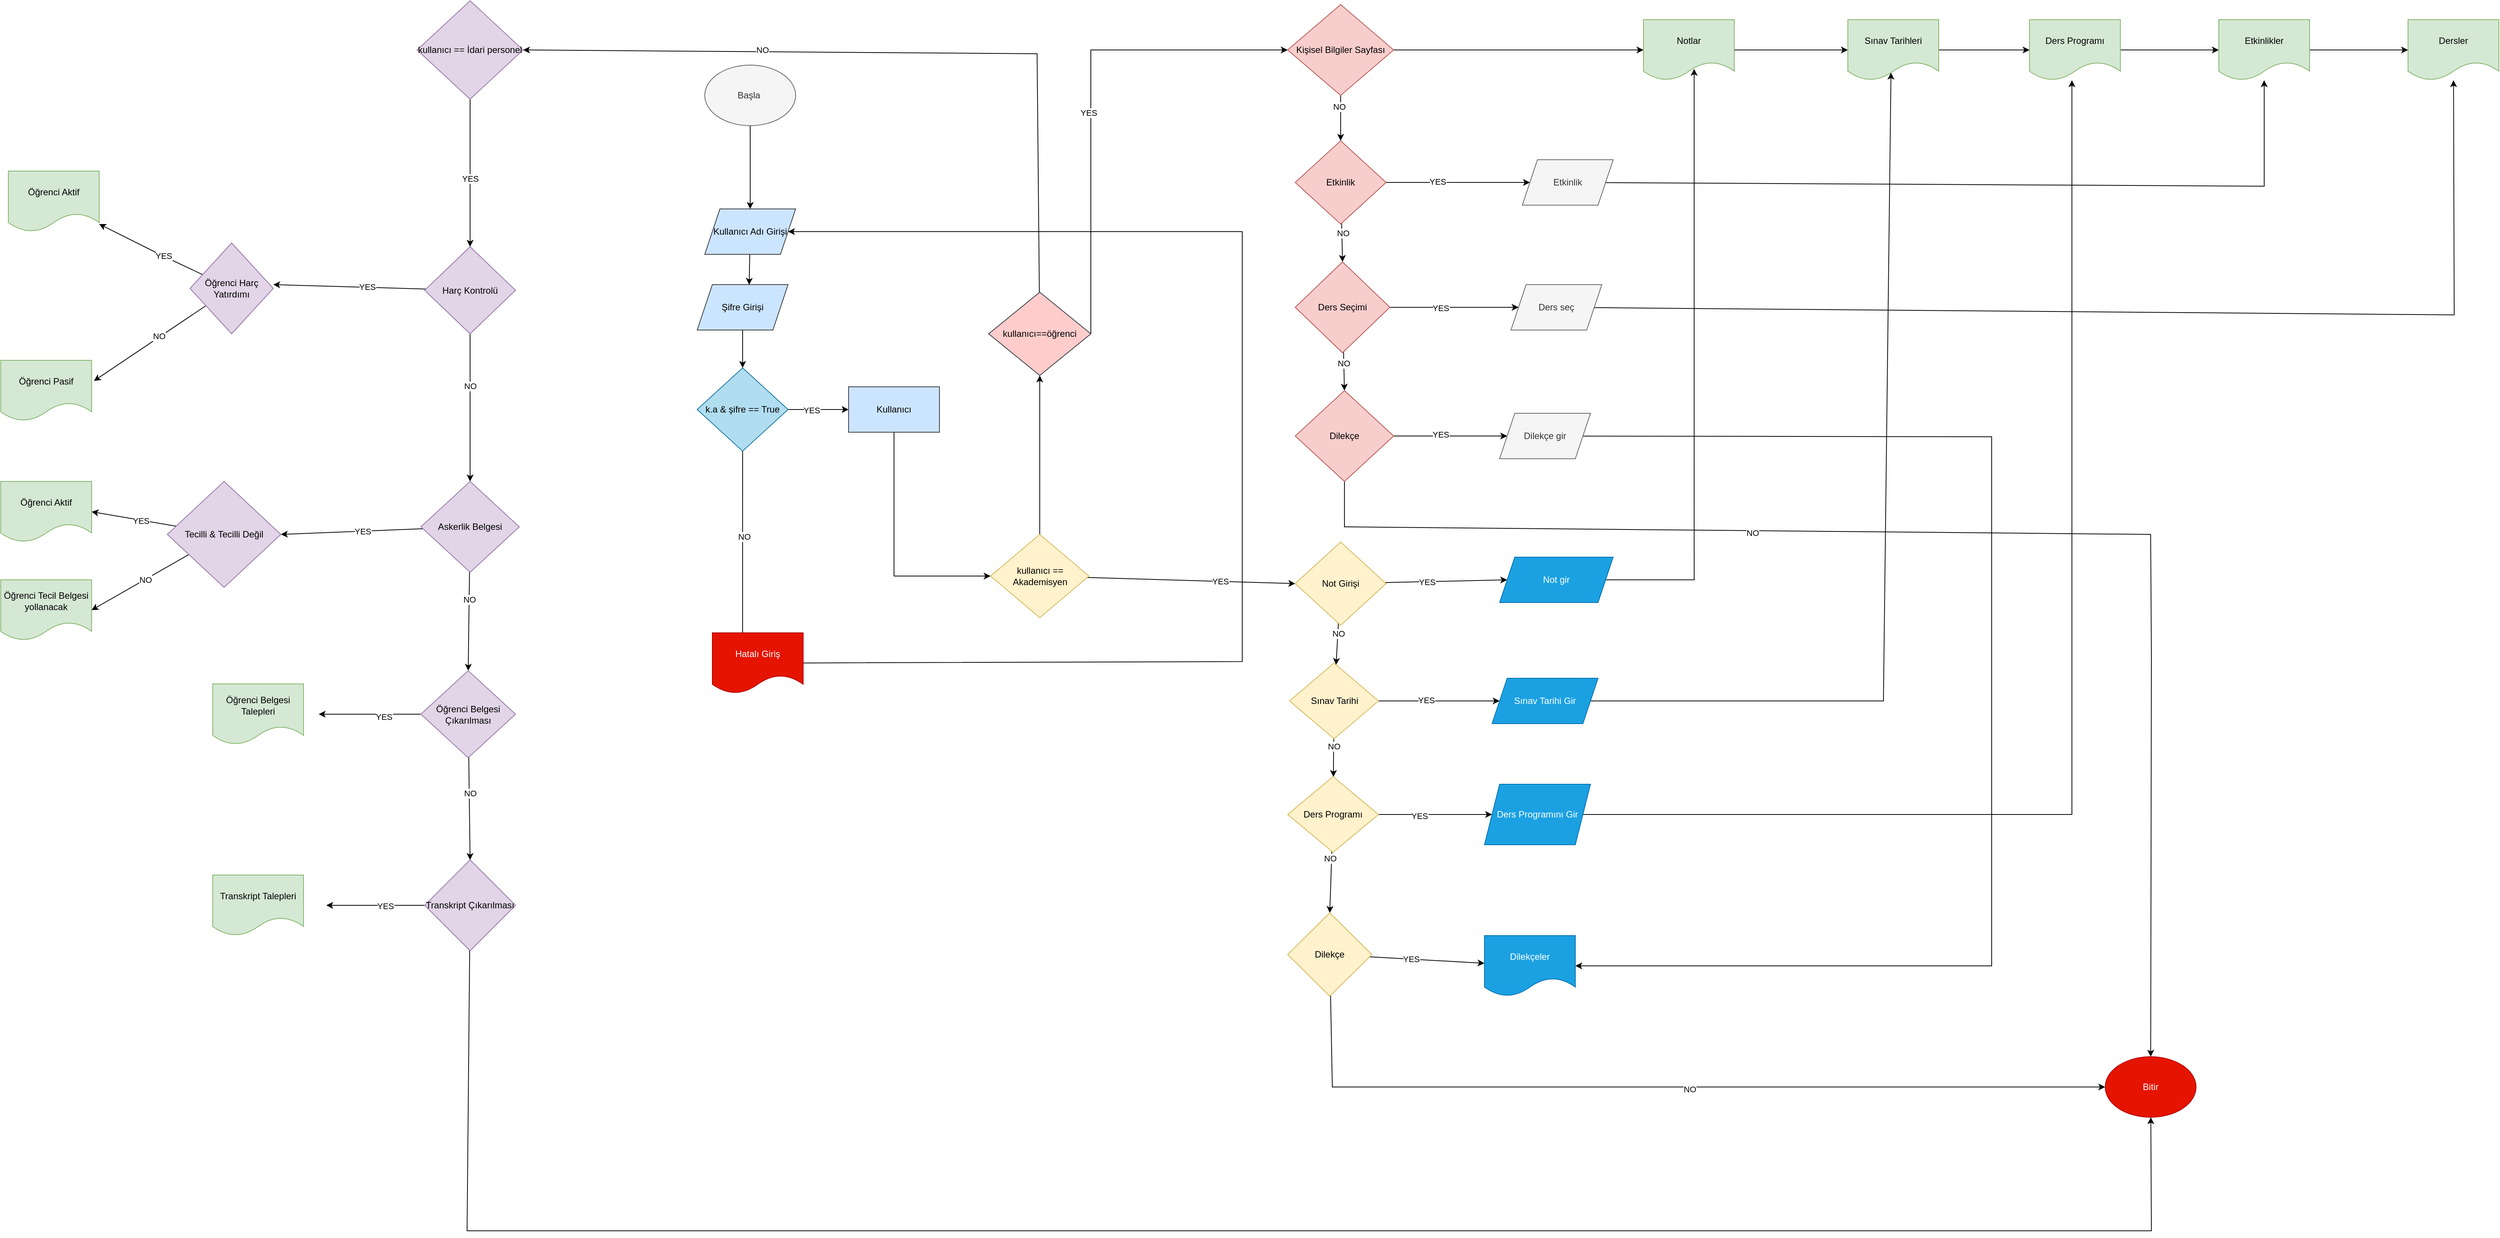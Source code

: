 <mxfile version="14.3.1" type="github"><diagram id="v5GVL_8iSNyit49XS5LK" name="Page-1"><mxGraphModel dx="7525" dy="1528" grid="1" gridSize="10" guides="1" tooltips="1" connect="1" arrows="1" fold="1" page="1" pageScale="1" pageWidth="4681" pageHeight="3300" math="0" shadow="0"><root><object label="" id="0"><mxCell/></object><mxCell id="1" parent="0"/><mxCell id="wi7R_rapiTItZa-zsQOX-28" style="edgeStyle=none;rounded=0;orthogonalLoop=1;jettySize=auto;html=1;exitX=0.5;exitY=1;exitDx=0;exitDy=0;entryX=0.5;entryY=0;entryDx=0;entryDy=0;" parent="1" source="wi7R_rapiTItZa-zsQOX-2" target="wi7R_rapiTItZa-zsQOX-3" edge="1"><mxGeometry relative="1" as="geometry"/></mxCell><mxCell id="wi7R_rapiTItZa-zsQOX-2" value="Başla&amp;nbsp;" style="ellipse;whiteSpace=wrap;html=1;fillColor=#f5f5f5;strokeColor=#666666;fontColor=#333333;" parent="1" vertex="1"><mxGeometry x="10" y="460" width="120" height="80" as="geometry"/></mxCell><mxCell id="wi7R_rapiTItZa-zsQOX-164" style="edgeStyle=none;rounded=0;orthogonalLoop=1;jettySize=auto;html=1;entryX=0.572;entryY=0.004;entryDx=0;entryDy=0;entryPerimeter=0;" parent="1" source="wi7R_rapiTItZa-zsQOX-3" target="wi7R_rapiTItZa-zsQOX-108" edge="1"><mxGeometry relative="1" as="geometry"/></mxCell><mxCell id="wi7R_rapiTItZa-zsQOX-3" value="Kullanıcı Adı Girişi" style="shape=parallelogram;perimeter=parallelogramPerimeter;whiteSpace=wrap;html=1;fixedSize=1;fillColor=#cce5ff;strokeColor=#36393d;" parent="1" vertex="1"><mxGeometry x="10" y="650" width="120" height="60" as="geometry"/></mxCell><mxCell id="wi7R_rapiTItZa-zsQOX-111" style="edgeStyle=none;rounded=0;orthogonalLoop=1;jettySize=auto;html=1;entryX=0;entryY=0.5;entryDx=0;entryDy=0;" parent="1" source="wi7R_rapiTItZa-zsQOX-4" target="wi7R_rapiTItZa-zsQOX-109" edge="1"><mxGeometry relative="1" as="geometry"><mxPoint x="380" y="905" as="targetPoint"/><Array as="points"/></mxGeometry></mxCell><mxCell id="wi7R_rapiTItZa-zsQOX-112" value="YES" style="edgeLabel;html=1;align=center;verticalAlign=middle;resizable=0;points=[];" parent="wi7R_rapiTItZa-zsQOX-111" vertex="1" connectable="0"><mxGeometry x="-0.232" y="-1" relative="1" as="geometry"><mxPoint as="offset"/></mxGeometry></mxCell><mxCell id="wi7R_rapiTItZa-zsQOX-113" style="edgeStyle=none;rounded=0;orthogonalLoop=1;jettySize=auto;html=1;entryX=0.333;entryY=0.125;entryDx=0;entryDy=0;entryPerimeter=0;" parent="1" source="wi7R_rapiTItZa-zsQOX-4" target="wi7R_rapiTItZa-zsQOX-6" edge="1"><mxGeometry relative="1" as="geometry"/></mxCell><mxCell id="wi7R_rapiTItZa-zsQOX-117" value="NO" style="edgeLabel;html=1;align=center;verticalAlign=middle;resizable=0;points=[];" parent="wi7R_rapiTItZa-zsQOX-113" vertex="1" connectable="0"><mxGeometry x="-0.1" y="2" relative="1" as="geometry"><mxPoint as="offset"/></mxGeometry></mxCell><mxCell id="wi7R_rapiTItZa-zsQOX-4" value="k.a &amp;amp; şifre == True" style="rhombus;whiteSpace=wrap;html=1;fillColor=#b1ddf0;strokeColor=#10739e;" parent="1" vertex="1"><mxGeometry y="860" width="120" height="110" as="geometry"/></mxCell><mxCell id="wi7R_rapiTItZa-zsQOX-115" style="edgeStyle=none;rounded=0;orthogonalLoop=1;jettySize=auto;html=1;entryX=0;entryY=0.5;entryDx=0;entryDy=0;" parent="1" source="wi7R_rapiTItZa-zsQOX-5" target="wi7R_rapiTItZa-zsQOX-14" edge="1"><mxGeometry relative="1" as="geometry"/></mxCell><mxCell id="wi7R_rapiTItZa-zsQOX-116" value="YES" style="edgeLabel;html=1;align=center;verticalAlign=middle;resizable=0;points=[];" parent="wi7R_rapiTItZa-zsQOX-115" vertex="1" connectable="0"><mxGeometry x="0.28" relative="1" as="geometry"><mxPoint as="offset"/></mxGeometry></mxCell><mxCell id="wi7R_rapiTItZa-zsQOX-118" style="edgeStyle=none;rounded=0;orthogonalLoop=1;jettySize=auto;html=1;" parent="1" source="wi7R_rapiTItZa-zsQOX-5" target="wi7R_rapiTItZa-zsQOX-119" edge="1"><mxGeometry relative="1" as="geometry"><mxPoint x="455" y="830" as="targetPoint"/></mxGeometry></mxCell><mxCell id="wi7R_rapiTItZa-zsQOX-5" value="kullanıcı == Akademisyen" style="rhombus;whiteSpace=wrap;html=1;fillColor=#fff2cc;strokeColor=#d6b656;" parent="1" vertex="1"><mxGeometry x="387.5" y="1080" width="130" height="110" as="geometry"/></mxCell><mxCell id="wi7R_rapiTItZa-zsQOX-35" style="edgeStyle=none;rounded=0;orthogonalLoop=1;jettySize=auto;html=1;entryX=1;entryY=0.5;entryDx=0;entryDy=0;" parent="1" source="wi7R_rapiTItZa-zsQOX-6" target="wi7R_rapiTItZa-zsQOX-3" edge="1"><mxGeometry relative="1" as="geometry"><mxPoint x="670" y="686" as="targetPoint"/><Array as="points"><mxPoint x="720" y="1248"/><mxPoint x="720" y="680"/></Array></mxGeometry></mxCell><mxCell id="wi7R_rapiTItZa-zsQOX-6" value="Hatalı Giriş" style="shape=document;whiteSpace=wrap;html=1;boundedLbl=1;fillColor=#e51400;strokeColor=#B20000;fontColor=#ffffff;" parent="1" vertex="1"><mxGeometry x="20" y="1210" width="120" height="80" as="geometry"/></mxCell><mxCell id="wi7R_rapiTItZa-zsQOX-53" style="edgeStyle=none;rounded=0;orthogonalLoop=1;jettySize=auto;html=1;entryX=0.5;entryY=0;entryDx=0;entryDy=0;" parent="1" source="wi7R_rapiTItZa-zsQOX-7" target="wi7R_rapiTItZa-zsQOX-8" edge="1"><mxGeometry relative="1" as="geometry"/></mxCell><mxCell id="wi7R_rapiTItZa-zsQOX-56" value="NO" style="edgeLabel;html=1;align=center;verticalAlign=middle;resizable=0;points=[];" parent="wi7R_rapiTItZa-zsQOX-53" vertex="1" connectable="0"><mxGeometry x="-0.519" y="-2" relative="1" as="geometry"><mxPoint as="offset"/></mxGeometry></mxCell><mxCell id="wi7R_rapiTItZa-zsQOX-65" style="edgeStyle=none;rounded=0;orthogonalLoop=1;jettySize=auto;html=1;" parent="1" source="wi7R_rapiTItZa-zsQOX-7" target="wi7R_rapiTItZa-zsQOX-22" edge="1"><mxGeometry relative="1" as="geometry"/></mxCell><mxCell id="wi7R_rapiTItZa-zsQOX-7" value="Kişisel Bilgiler Sayfası" style="rhombus;whiteSpace=wrap;html=1;fillColor=#f8cecc;strokeColor=#b85450;" parent="1" vertex="1"><mxGeometry x="780" y="380" width="140" height="120" as="geometry"/></mxCell><mxCell id="wi7R_rapiTItZa-zsQOX-54" style="edgeStyle=none;rounded=0;orthogonalLoop=1;jettySize=auto;html=1;entryX=0.5;entryY=0;entryDx=0;entryDy=0;" parent="1" source="wi7R_rapiTItZa-zsQOX-8" target="wi7R_rapiTItZa-zsQOX-9" edge="1"><mxGeometry relative="1" as="geometry"/></mxCell><mxCell id="wi7R_rapiTItZa-zsQOX-57" value="NO" style="edgeLabel;html=1;align=center;verticalAlign=middle;resizable=0;points=[];" parent="wi7R_rapiTItZa-zsQOX-54" vertex="1" connectable="0"><mxGeometry x="-0.49" y="1" relative="1" as="geometry"><mxPoint as="offset"/></mxGeometry></mxCell><mxCell id="wi7R_rapiTItZa-zsQOX-59" style="edgeStyle=none;rounded=0;orthogonalLoop=1;jettySize=auto;html=1;" parent="1" source="wi7R_rapiTItZa-zsQOX-8" target="wi7R_rapiTItZa-zsQOX-11" edge="1"><mxGeometry relative="1" as="geometry"/></mxCell><mxCell id="wi7R_rapiTItZa-zsQOX-60" value="YES" style="edgeLabel;html=1;align=center;verticalAlign=middle;resizable=0;points=[];" parent="wi7R_rapiTItZa-zsQOX-59" vertex="1" connectable="0"><mxGeometry x="-0.29" y="1" relative="1" as="geometry"><mxPoint as="offset"/></mxGeometry></mxCell><mxCell id="wi7R_rapiTItZa-zsQOX-8" value="Etkinlik" style="rhombus;whiteSpace=wrap;html=1;fillColor=#f8cecc;strokeColor=#b85450;" parent="1" vertex="1"><mxGeometry x="790" y="560" width="120" height="110" as="geometry"/></mxCell><mxCell id="wi7R_rapiTItZa-zsQOX-55" style="edgeStyle=none;rounded=0;orthogonalLoop=1;jettySize=auto;html=1;entryX=0.5;entryY=0;entryDx=0;entryDy=0;" parent="1" source="wi7R_rapiTItZa-zsQOX-9" target="wi7R_rapiTItZa-zsQOX-10" edge="1"><mxGeometry relative="1" as="geometry"/></mxCell><mxCell id="wi7R_rapiTItZa-zsQOX-58" value="NO" style="edgeLabel;html=1;align=center;verticalAlign=middle;resizable=0;points=[];" parent="wi7R_rapiTItZa-zsQOX-55" vertex="1" connectable="0"><mxGeometry x="-0.387" relative="1" as="geometry"><mxPoint as="offset"/></mxGeometry></mxCell><mxCell id="wi7R_rapiTItZa-zsQOX-61" style="edgeStyle=none;rounded=0;orthogonalLoop=1;jettySize=auto;html=1;" parent="1" source="wi7R_rapiTItZa-zsQOX-9" target="wi7R_rapiTItZa-zsQOX-12" edge="1"><mxGeometry relative="1" as="geometry"/></mxCell><mxCell id="wi7R_rapiTItZa-zsQOX-62" value="YES" style="edgeLabel;html=1;align=center;verticalAlign=middle;resizable=0;points=[];" parent="wi7R_rapiTItZa-zsQOX-61" vertex="1" connectable="0"><mxGeometry x="-0.211" y="-1" relative="1" as="geometry"><mxPoint as="offset"/></mxGeometry></mxCell><mxCell id="wi7R_rapiTItZa-zsQOX-9" value="Ders Seçimi" style="rhombus;whiteSpace=wrap;html=1;fillColor=#f8cecc;strokeColor=#b85450;" parent="1" vertex="1"><mxGeometry x="790" y="720" width="125" height="120" as="geometry"/></mxCell><mxCell id="wi7R_rapiTItZa-zsQOX-63" style="edgeStyle=none;rounded=0;orthogonalLoop=1;jettySize=auto;html=1;entryX=0;entryY=0.5;entryDx=0;entryDy=0;" parent="1" source="wi7R_rapiTItZa-zsQOX-10" target="wi7R_rapiTItZa-zsQOX-13" edge="1"><mxGeometry relative="1" as="geometry"/></mxCell><mxCell id="wi7R_rapiTItZa-zsQOX-64" value="YES" style="edgeLabel;html=1;align=center;verticalAlign=middle;resizable=0;points=[];" parent="wi7R_rapiTItZa-zsQOX-63" vertex="1" connectable="0"><mxGeometry x="-0.177" y="2" relative="1" as="geometry"><mxPoint as="offset"/></mxGeometry></mxCell><mxCell id="wi7R_rapiTItZa-zsQOX-75" style="edgeStyle=none;rounded=0;orthogonalLoop=1;jettySize=auto;html=1;" parent="1" source="wi7R_rapiTItZa-zsQOX-10" target="wi7R_rapiTItZa-zsQOX-27" edge="1"><mxGeometry relative="1" as="geometry"><Array as="points"><mxPoint x="855" y="1070"/><mxPoint x="1920" y="1080"/><mxPoint x="1921" y="1240"/></Array></mxGeometry></mxCell><mxCell id="wi7R_rapiTItZa-zsQOX-76" value="NO" style="edgeLabel;html=1;align=center;verticalAlign=middle;resizable=0;points=[];" parent="wi7R_rapiTItZa-zsQOX-75" vertex="1" connectable="0"><mxGeometry x="-0.188" y="2" relative="1" as="geometry"><mxPoint x="-138.29" y="3.21" as="offset"/></mxGeometry></mxCell><mxCell id="wi7R_rapiTItZa-zsQOX-10" value="Dilekçe" style="rhombus;whiteSpace=wrap;html=1;fillColor=#f8cecc;strokeColor=#b85450;" parent="1" vertex="1"><mxGeometry x="790" y="890" width="130" height="120" as="geometry"/></mxCell><mxCell id="wi7R_rapiTItZa-zsQOX-73" style="edgeStyle=none;rounded=0;orthogonalLoop=1;jettySize=auto;html=1;" parent="1" source="wi7R_rapiTItZa-zsQOX-11" target="wi7R_rapiTItZa-zsQOX-25" edge="1"><mxGeometry relative="1" as="geometry"><Array as="points"><mxPoint x="2070" y="620"/></Array></mxGeometry></mxCell><mxCell id="wi7R_rapiTItZa-zsQOX-11" value="Etkinlik" style="shape=parallelogram;perimeter=parallelogramPerimeter;whiteSpace=wrap;html=1;fixedSize=1;fillColor=#f5f5f5;strokeColor=#666666;fontColor=#333333;" parent="1" vertex="1"><mxGeometry x="1090" y="585" width="120" height="60" as="geometry"/></mxCell><mxCell id="wi7R_rapiTItZa-zsQOX-74" style="edgeStyle=none;rounded=0;orthogonalLoop=1;jettySize=auto;html=1;" parent="1" source="wi7R_rapiTItZa-zsQOX-12" target="wi7R_rapiTItZa-zsQOX-26" edge="1"><mxGeometry relative="1" as="geometry"><Array as="points"><mxPoint x="2321" y="790"/></Array></mxGeometry></mxCell><mxCell id="wi7R_rapiTItZa-zsQOX-12" value="Ders seç" style="shape=parallelogram;perimeter=parallelogramPerimeter;whiteSpace=wrap;html=1;fixedSize=1;fillColor=#f5f5f5;strokeColor=#666666;fontColor=#333333;" parent="1" vertex="1"><mxGeometry x="1075" y="750" width="120" height="60" as="geometry"/></mxCell><mxCell id="wi7R_rapiTItZa-zsQOX-95" style="edgeStyle=none;rounded=0;orthogonalLoop=1;jettySize=auto;html=1;" parent="1" source="wi7R_rapiTItZa-zsQOX-13" target="wi7R_rapiTItZa-zsQOX-21" edge="1"><mxGeometry relative="1" as="geometry"><Array as="points"><mxPoint x="1710" y="951"/><mxPoint x="1710" y="1650"/></Array></mxGeometry></mxCell><mxCell id="wi7R_rapiTItZa-zsQOX-13" value="Dilekçe gir" style="shape=parallelogram;perimeter=parallelogramPerimeter;whiteSpace=wrap;html=1;fixedSize=1;fillColor=#f5f5f5;strokeColor=#666666;fontColor=#333333;" parent="1" vertex="1"><mxGeometry x="1060" y="920" width="120" height="60" as="geometry"/></mxCell><mxCell id="wi7R_rapiTItZa-zsQOX-38" style="edgeStyle=none;rounded=0;orthogonalLoop=1;jettySize=auto;html=1;entryX=0;entryY=0.5;entryDx=0;entryDy=0;" parent="1" source="wi7R_rapiTItZa-zsQOX-14" target="wi7R_rapiTItZa-zsQOX-17" edge="1"><mxGeometry relative="1" as="geometry"/></mxCell><mxCell id="wi7R_rapiTItZa-zsQOX-43" value="YES" style="edgeLabel;html=1;align=center;verticalAlign=middle;resizable=0;points=[];" parent="wi7R_rapiTItZa-zsQOX-38" vertex="1" connectable="0"><mxGeometry x="-0.314" relative="1" as="geometry"><mxPoint as="offset"/></mxGeometry></mxCell><mxCell id="wi7R_rapiTItZa-zsQOX-40" style="edgeStyle=none;rounded=0;orthogonalLoop=1;jettySize=auto;html=1;" parent="1" source="wi7R_rapiTItZa-zsQOX-14" target="wi7R_rapiTItZa-zsQOX-15" edge="1"><mxGeometry relative="1" as="geometry"/></mxCell><mxCell id="wi7R_rapiTItZa-zsQOX-50" value="NO" style="edgeLabel;html=1;align=center;verticalAlign=middle;resizable=0;points=[];" parent="wi7R_rapiTItZa-zsQOX-40" vertex="1" connectable="0"><mxGeometry x="-0.511" relative="1" as="geometry"><mxPoint as="offset"/></mxGeometry></mxCell><mxCell id="wi7R_rapiTItZa-zsQOX-14" value="Not Girişi" style="rhombus;whiteSpace=wrap;html=1;fillColor=#fff2cc;strokeColor=#d6b656;" parent="1" vertex="1"><mxGeometry x="790" y="1090" width="120" height="110" as="geometry"/></mxCell><mxCell id="wi7R_rapiTItZa-zsQOX-41" style="edgeStyle=none;rounded=0;orthogonalLoop=1;jettySize=auto;html=1;" parent="1" source="wi7R_rapiTItZa-zsQOX-15" target="wi7R_rapiTItZa-zsQOX-16" edge="1"><mxGeometry relative="1" as="geometry"/></mxCell><mxCell id="wi7R_rapiTItZa-zsQOX-51" value="NO" style="edgeLabel;html=1;align=center;verticalAlign=middle;resizable=0;points=[];" parent="wi7R_rapiTItZa-zsQOX-41" vertex="1" connectable="0"><mxGeometry x="-0.588" relative="1" as="geometry"><mxPoint as="offset"/></mxGeometry></mxCell><mxCell id="wi7R_rapiTItZa-zsQOX-44" style="edgeStyle=none;rounded=0;orthogonalLoop=1;jettySize=auto;html=1;" parent="1" source="wi7R_rapiTItZa-zsQOX-15" target="wi7R_rapiTItZa-zsQOX-18" edge="1"><mxGeometry relative="1" as="geometry"/></mxCell><mxCell id="wi7R_rapiTItZa-zsQOX-47" value="YES" style="edgeLabel;html=1;align=center;verticalAlign=middle;resizable=0;points=[];" parent="wi7R_rapiTItZa-zsQOX-44" vertex="1" connectable="0"><mxGeometry x="-0.214" y="1" relative="1" as="geometry"><mxPoint as="offset"/></mxGeometry></mxCell><mxCell id="wi7R_rapiTItZa-zsQOX-15" value="Sınav Tarihi" style="rhombus;whiteSpace=wrap;html=1;fillColor=#fff2cc;strokeColor=#d6b656;" parent="1" vertex="1"><mxGeometry x="782.5" y="1250" width="117.5" height="100" as="geometry"/></mxCell><mxCell id="wi7R_rapiTItZa-zsQOX-42" style="edgeStyle=none;rounded=0;orthogonalLoop=1;jettySize=auto;html=1;entryX=0.5;entryY=0;entryDx=0;entryDy=0;" parent="1" source="wi7R_rapiTItZa-zsQOX-16" target="wi7R_rapiTItZa-zsQOX-20" edge="1"><mxGeometry relative="1" as="geometry"/></mxCell><mxCell id="wi7R_rapiTItZa-zsQOX-52" value="NO" style="edgeLabel;html=1;align=center;verticalAlign=middle;resizable=0;points=[];" parent="wi7R_rapiTItZa-zsQOX-42" vertex="1" connectable="0"><mxGeometry x="-0.783" y="-2" relative="1" as="geometry"><mxPoint as="offset"/></mxGeometry></mxCell><mxCell id="wi7R_rapiTItZa-zsQOX-45" style="edgeStyle=none;rounded=0;orthogonalLoop=1;jettySize=auto;html=1;" parent="1" source="wi7R_rapiTItZa-zsQOX-16" target="wi7R_rapiTItZa-zsQOX-19" edge="1"><mxGeometry relative="1" as="geometry"/></mxCell><mxCell id="wi7R_rapiTItZa-zsQOX-48" value="YES" style="edgeLabel;html=1;align=center;verticalAlign=middle;resizable=0;points=[];" parent="wi7R_rapiTItZa-zsQOX-45" vertex="1" connectable="0"><mxGeometry x="-0.277" y="-2" relative="1" as="geometry"><mxPoint as="offset"/></mxGeometry></mxCell><mxCell id="wi7R_rapiTItZa-zsQOX-16" value="Ders Programı" style="rhombus;whiteSpace=wrap;html=1;fillColor=#fff2cc;strokeColor=#d6b656;" parent="1" vertex="1"><mxGeometry x="780" y="1400" width="120" height="100" as="geometry"/></mxCell><mxCell id="wi7R_rapiTItZa-zsQOX-70" style="edgeStyle=none;rounded=0;orthogonalLoop=1;jettySize=auto;html=1;entryX=0.558;entryY=0.813;entryDx=0;entryDy=0;entryPerimeter=0;" parent="1" source="wi7R_rapiTItZa-zsQOX-17" target="wi7R_rapiTItZa-zsQOX-22" edge="1"><mxGeometry relative="1" as="geometry"><Array as="points"><mxPoint x="1317" y="1140"/></Array></mxGeometry></mxCell><mxCell id="wi7R_rapiTItZa-zsQOX-17" value="Not gir" style="shape=parallelogram;perimeter=parallelogramPerimeter;whiteSpace=wrap;html=1;fixedSize=1;fillColor=#1ba1e2;strokeColor=#006EAF;fontColor=#ffffff;" parent="1" vertex="1"><mxGeometry x="1060" y="1110" width="150" height="60" as="geometry"/></mxCell><mxCell id="wi7R_rapiTItZa-zsQOX-71" style="edgeStyle=none;rounded=0;orthogonalLoop=1;jettySize=auto;html=1;entryX=0.475;entryY=0.875;entryDx=0;entryDy=0;entryPerimeter=0;" parent="1" source="wi7R_rapiTItZa-zsQOX-18" target="wi7R_rapiTItZa-zsQOX-23" edge="1"><mxGeometry relative="1" as="geometry"><Array as="points"><mxPoint x="1567" y="1300"/></Array></mxGeometry></mxCell><mxCell id="wi7R_rapiTItZa-zsQOX-18" value="Sınav Tarihi Gir" style="shape=parallelogram;perimeter=parallelogramPerimeter;whiteSpace=wrap;html=1;fixedSize=1;fillColor=#1ba1e2;strokeColor=#006EAF;fontColor=#ffffff;" parent="1" vertex="1"><mxGeometry x="1050" y="1270" width="140" height="60" as="geometry"/></mxCell><mxCell id="wi7R_rapiTItZa-zsQOX-72" style="edgeStyle=none;rounded=0;orthogonalLoop=1;jettySize=auto;html=1;" parent="1" source="wi7R_rapiTItZa-zsQOX-19" target="wi7R_rapiTItZa-zsQOX-24" edge="1"><mxGeometry relative="1" as="geometry"><Array as="points"><mxPoint x="1816" y="1450"/><mxPoint x="1816" y="490"/><mxPoint x="1816" y="480"/></Array></mxGeometry></mxCell><mxCell id="wi7R_rapiTItZa-zsQOX-19" value="Ders Programını Gir" style="shape=parallelogram;perimeter=parallelogramPerimeter;whiteSpace=wrap;html=1;fixedSize=1;fillColor=#1ba1e2;strokeColor=#006EAF;fontColor=#ffffff;" parent="1" vertex="1"><mxGeometry x="1040" y="1410" width="140" height="80" as="geometry"/></mxCell><mxCell id="wi7R_rapiTItZa-zsQOX-46" style="edgeStyle=none;rounded=0;orthogonalLoop=1;jettySize=auto;html=1;" parent="1" source="wi7R_rapiTItZa-zsQOX-20" target="wi7R_rapiTItZa-zsQOX-21" edge="1"><mxGeometry relative="1" as="geometry"/></mxCell><mxCell id="wi7R_rapiTItZa-zsQOX-49" value="YES" style="edgeLabel;html=1;align=center;verticalAlign=middle;resizable=0;points=[];" parent="wi7R_rapiTItZa-zsQOX-46" vertex="1" connectable="0"><mxGeometry x="-0.281" relative="1" as="geometry"><mxPoint as="offset"/></mxGeometry></mxCell><mxCell id="wi7R_rapiTItZa-zsQOX-78" style="edgeStyle=none;rounded=0;orthogonalLoop=1;jettySize=auto;html=1;" parent="1" source="wi7R_rapiTItZa-zsQOX-20" target="wi7R_rapiTItZa-zsQOX-27" edge="1"><mxGeometry relative="1" as="geometry"><Array as="points"><mxPoint x="839" y="1810"/></Array></mxGeometry></mxCell><mxCell id="wi7R_rapiTItZa-zsQOX-94" value="NO" style="edgeLabel;html=1;align=center;verticalAlign=middle;resizable=0;points=[];" parent="wi7R_rapiTItZa-zsQOX-78" vertex="1" connectable="0"><mxGeometry x="0.04" y="-3" relative="1" as="geometry"><mxPoint x="-1" as="offset"/></mxGeometry></mxCell><mxCell id="wi7R_rapiTItZa-zsQOX-20" value="Dilekçe" style="rhombus;whiteSpace=wrap;html=1;fillColor=#fff2cc;strokeColor=#d6b656;" parent="1" vertex="1"><mxGeometry x="780" y="1580" width="111.25" height="110" as="geometry"/></mxCell><mxCell id="wi7R_rapiTItZa-zsQOX-21" value="Dilekçeler" style="shape=document;whiteSpace=wrap;html=1;boundedLbl=1;fillColor=#1ba1e2;strokeColor=#006EAF;fontColor=#ffffff;" parent="1" vertex="1"><mxGeometry x="1040" y="1610" width="120" height="80" as="geometry"/></mxCell><mxCell id="wi7R_rapiTItZa-zsQOX-66" style="edgeStyle=none;rounded=0;orthogonalLoop=1;jettySize=auto;html=1;" parent="1" source="wi7R_rapiTItZa-zsQOX-22" target="wi7R_rapiTItZa-zsQOX-23" edge="1"><mxGeometry relative="1" as="geometry"/></mxCell><mxCell id="wi7R_rapiTItZa-zsQOX-22" value="Notlar" style="shape=document;whiteSpace=wrap;html=1;boundedLbl=1;fillColor=#d5e8d4;strokeColor=#82b366;" parent="1" vertex="1"><mxGeometry x="1250" y="400" width="120" height="80" as="geometry"/></mxCell><mxCell id="wi7R_rapiTItZa-zsQOX-67" style="edgeStyle=none;rounded=0;orthogonalLoop=1;jettySize=auto;html=1;" parent="1" source="wi7R_rapiTItZa-zsQOX-23" target="wi7R_rapiTItZa-zsQOX-24" edge="1"><mxGeometry relative="1" as="geometry"/></mxCell><mxCell id="wi7R_rapiTItZa-zsQOX-23" value="Sınav Tarihleri" style="shape=document;whiteSpace=wrap;html=1;boundedLbl=1;fillColor=#d5e8d4;strokeColor=#82b366;" parent="1" vertex="1"><mxGeometry x="1520" y="400" width="120" height="80" as="geometry"/></mxCell><mxCell id="wi7R_rapiTItZa-zsQOX-68" style="edgeStyle=none;rounded=0;orthogonalLoop=1;jettySize=auto;html=1;" parent="1" source="wi7R_rapiTItZa-zsQOX-24" target="wi7R_rapiTItZa-zsQOX-25" edge="1"><mxGeometry relative="1" as="geometry"/></mxCell><mxCell id="wi7R_rapiTItZa-zsQOX-24" value="Ders Programı" style="shape=document;whiteSpace=wrap;html=1;boundedLbl=1;fillColor=#d5e8d4;strokeColor=#82b366;" parent="1" vertex="1"><mxGeometry x="1760" y="400" width="120" height="80" as="geometry"/></mxCell><mxCell id="wi7R_rapiTItZa-zsQOX-69" style="edgeStyle=none;rounded=0;orthogonalLoop=1;jettySize=auto;html=1;entryX=0;entryY=0.5;entryDx=0;entryDy=0;" parent="1" source="wi7R_rapiTItZa-zsQOX-25" target="wi7R_rapiTItZa-zsQOX-26" edge="1"><mxGeometry relative="1" as="geometry"/></mxCell><mxCell id="wi7R_rapiTItZa-zsQOX-25" value="Etkinlikler" style="shape=document;whiteSpace=wrap;html=1;boundedLbl=1;fillColor=#d5e8d4;strokeColor=#82b366;" parent="1" vertex="1"><mxGeometry x="2010" y="400" width="120" height="80" as="geometry"/></mxCell><mxCell id="wi7R_rapiTItZa-zsQOX-26" value="Dersler" style="shape=document;whiteSpace=wrap;html=1;boundedLbl=1;fillColor=#d5e8d4;strokeColor=#82b366;" parent="1" vertex="1"><mxGeometry x="2260" y="400" width="120" height="80" as="geometry"/></mxCell><mxCell id="wi7R_rapiTItZa-zsQOX-27" value="Bitir" style="ellipse;whiteSpace=wrap;html=1;fillColor=#e51400;strokeColor=#B20000;fontColor=#ffffff;" parent="1" vertex="1"><mxGeometry x="1860" y="1770" width="120" height="80" as="geometry"/></mxCell><mxCell id="wi7R_rapiTItZa-zsQOX-110" style="edgeStyle=none;rounded=0;orthogonalLoop=1;jettySize=auto;html=1;entryX=0.5;entryY=0;entryDx=0;entryDy=0;" parent="1" source="wi7R_rapiTItZa-zsQOX-108" target="wi7R_rapiTItZa-zsQOX-4" edge="1"><mxGeometry relative="1" as="geometry"/></mxCell><mxCell id="wi7R_rapiTItZa-zsQOX-108" value="Şifre Girişi" style="shape=parallelogram;perimeter=parallelogramPerimeter;whiteSpace=wrap;html=1;fixedSize=1;fillColor=#cce5ff;strokeColor=#36393d;" parent="1" vertex="1"><mxGeometry y="750" width="120" height="60" as="geometry"/></mxCell><mxCell id="wi7R_rapiTItZa-zsQOX-114" style="edgeStyle=none;rounded=0;orthogonalLoop=1;jettySize=auto;html=1;entryX=0;entryY=0.5;entryDx=0;entryDy=0;" parent="1" source="wi7R_rapiTItZa-zsQOX-109" target="wi7R_rapiTItZa-zsQOX-5" edge="1"><mxGeometry relative="1" as="geometry"><Array as="points"><mxPoint x="260" y="1135"/></Array></mxGeometry></mxCell><mxCell id="wi7R_rapiTItZa-zsQOX-109" value="Kullanıcı" style="rounded=0;whiteSpace=wrap;html=1;fillColor=#cce5ff;strokeColor=#36393d;" parent="1" vertex="1"><mxGeometry x="200" y="885" width="120" height="60" as="geometry"/></mxCell><mxCell id="wi7R_rapiTItZa-zsQOX-120" style="edgeStyle=none;rounded=0;orthogonalLoop=1;jettySize=auto;html=1;exitX=1;exitY=0.5;exitDx=0;exitDy=0;" parent="1" source="wi7R_rapiTItZa-zsQOX-119" target="wi7R_rapiTItZa-zsQOX-7" edge="1"><mxGeometry relative="1" as="geometry"><Array as="points"><mxPoint x="520" y="440"/></Array></mxGeometry></mxCell><mxCell id="wi7R_rapiTItZa-zsQOX-121" value="YES" style="edgeLabel;html=1;align=center;verticalAlign=middle;resizable=0;points=[];" parent="wi7R_rapiTItZa-zsQOX-120" vertex="1" connectable="0"><mxGeometry x="-0.08" y="3" relative="1" as="geometry"><mxPoint as="offset"/></mxGeometry></mxCell><mxCell id="wi7R_rapiTItZa-zsQOX-127" style="edgeStyle=none;rounded=0;orthogonalLoop=1;jettySize=auto;html=1;entryX=1;entryY=0.5;entryDx=0;entryDy=0;" parent="1" source="wi7R_rapiTItZa-zsQOX-119" target="wi7R_rapiTItZa-zsQOX-126" edge="1"><mxGeometry relative="1" as="geometry"><Array as="points"><mxPoint x="449" y="445"/></Array></mxGeometry></mxCell><mxCell id="wi7R_rapiTItZa-zsQOX-128" value="NO" style="edgeLabel;html=1;align=center;verticalAlign=middle;resizable=0;points=[];" parent="wi7R_rapiTItZa-zsQOX-127" vertex="1" connectable="0"><mxGeometry x="0.365" y="-3" relative="1" as="geometry"><mxPoint as="offset"/></mxGeometry></mxCell><mxCell id="wi7R_rapiTItZa-zsQOX-119" value="kullanıcı==öğrenci" style="rhombus;whiteSpace=wrap;html=1;fillColor=#ffcccc;strokeColor=#36393d;" parent="1" vertex="1"><mxGeometry x="385" y="760" width="135" height="110" as="geometry"/></mxCell><mxCell id="wi7R_rapiTItZa-zsQOX-130" style="edgeStyle=none;rounded=0;orthogonalLoop=1;jettySize=auto;html=1;entryX=0.5;entryY=0;entryDx=0;entryDy=0;" parent="1" source="wi7R_rapiTItZa-zsQOX-122" target="wi7R_rapiTItZa-zsQOX-123" edge="1"><mxGeometry relative="1" as="geometry"><Array as="points"/></mxGeometry></mxCell><mxCell id="wi7R_rapiTItZa-zsQOX-134" value="NO" style="edgeLabel;html=1;align=center;verticalAlign=middle;resizable=0;points=[];" parent="wi7R_rapiTItZa-zsQOX-130" vertex="1" connectable="0"><mxGeometry x="-0.294" relative="1" as="geometry"><mxPoint as="offset"/></mxGeometry></mxCell><mxCell id="wi7R_rapiTItZa-zsQOX-138" style="edgeStyle=none;rounded=0;orthogonalLoop=1;jettySize=auto;html=1;entryX=1;entryY=0.25;entryDx=0;entryDy=0;" parent="1" source="wi7R_rapiTItZa-zsQOX-122" edge="1"><mxGeometry relative="1" as="geometry"><mxPoint x="-560" y="750" as="targetPoint"/></mxGeometry></mxCell><mxCell id="wi7R_rapiTItZa-zsQOX-139" value="YES" style="edgeLabel;html=1;align=center;verticalAlign=middle;resizable=0;points=[];" parent="wi7R_rapiTItZa-zsQOX-138" vertex="1" connectable="0"><mxGeometry x="-0.229" y="-1" relative="1" as="geometry"><mxPoint as="offset"/></mxGeometry></mxCell><mxCell id="wi7R_rapiTItZa-zsQOX-122" value="Harç Kontrolü" style="rhombus;whiteSpace=wrap;html=1;fillColor=#e1d5e7;strokeColor=#9673a6;" parent="1" vertex="1"><mxGeometry x="-360" y="700" width="120" height="115" as="geometry"/></mxCell><mxCell id="wi7R_rapiTItZa-zsQOX-131" style="edgeStyle=none;rounded=0;orthogonalLoop=1;jettySize=auto;html=1;entryX=0.5;entryY=0;entryDx=0;entryDy=0;" parent="1" source="wi7R_rapiTItZa-zsQOX-123" target="wi7R_rapiTItZa-zsQOX-125" edge="1"><mxGeometry relative="1" as="geometry"><mxPoint x="-300" y="1050" as="targetPoint"/></mxGeometry></mxCell><mxCell id="wi7R_rapiTItZa-zsQOX-135" value="NO" style="edgeLabel;html=1;align=center;verticalAlign=middle;resizable=0;points=[];" parent="wi7R_rapiTItZa-zsQOX-131" vertex="1" connectable="0"><mxGeometry x="-0.453" relative="1" as="geometry"><mxPoint as="offset"/></mxGeometry></mxCell><mxCell id="wi7R_rapiTItZa-zsQOX-149" style="edgeStyle=none;rounded=0;orthogonalLoop=1;jettySize=auto;html=1;entryX=1;entryY=0.5;entryDx=0;entryDy=0;" parent="1" source="wi7R_rapiTItZa-zsQOX-123" target="wi7R_rapiTItZa-zsQOX-148" edge="1"><mxGeometry relative="1" as="geometry"/></mxCell><mxCell id="wi7R_rapiTItZa-zsQOX-150" value="YES" style="edgeLabel;html=1;align=center;verticalAlign=middle;resizable=0;points=[];" parent="wi7R_rapiTItZa-zsQOX-149" vertex="1" connectable="0"><mxGeometry x="-0.143" relative="1" as="geometry"><mxPoint as="offset"/></mxGeometry></mxCell><mxCell id="wi7R_rapiTItZa-zsQOX-123" value="Askerlik Belgesi" style="rhombus;whiteSpace=wrap;html=1;fillColor=#e1d5e7;strokeColor=#9673a6;" parent="1" vertex="1"><mxGeometry x="-365" y="1010" width="130" height="120" as="geometry"/></mxCell><mxCell id="wi7R_rapiTItZa-zsQOX-160" style="edgeStyle=none;rounded=0;orthogonalLoop=1;jettySize=auto;html=1;" parent="1" source="wi7R_rapiTItZa-zsQOX-124" edge="1"><mxGeometry relative="1" as="geometry"><mxPoint x="-490" y="1570.0" as="targetPoint"/></mxGeometry></mxCell><mxCell id="wi7R_rapiTItZa-zsQOX-161" value="YES" style="edgeLabel;html=1;align=center;verticalAlign=middle;resizable=0;points=[];" parent="wi7R_rapiTItZa-zsQOX-160" vertex="1" connectable="0"><mxGeometry x="-0.202" y="1" relative="1" as="geometry"><mxPoint as="offset"/></mxGeometry></mxCell><mxCell id="wi7R_rapiTItZa-zsQOX-163" style="edgeStyle=none;rounded=0;orthogonalLoop=1;jettySize=auto;html=1;" parent="1" source="wi7R_rapiTItZa-zsQOX-124" target="wi7R_rapiTItZa-zsQOX-27" edge="1"><mxGeometry relative="1" as="geometry"><Array as="points"><mxPoint x="-304" y="2000"/><mxPoint x="1921" y="2000"/></Array></mxGeometry></mxCell><mxCell id="wi7R_rapiTItZa-zsQOX-124" value="Transkript Çıkarılması" style="rhombus;whiteSpace=wrap;html=1;fillColor=#e1d5e7;strokeColor=#9673a6;" parent="1" vertex="1"><mxGeometry x="-360" y="1510" width="120" height="120" as="geometry"/></mxCell><mxCell id="wi7R_rapiTItZa-zsQOX-132" style="edgeStyle=none;rounded=0;orthogonalLoop=1;jettySize=auto;html=1;entryX=0.5;entryY=0;entryDx=0;entryDy=0;" parent="1" source="wi7R_rapiTItZa-zsQOX-125" target="wi7R_rapiTItZa-zsQOX-124" edge="1"><mxGeometry relative="1" as="geometry"/></mxCell><mxCell id="wi7R_rapiTItZa-zsQOX-136" value="NO" style="edgeLabel;html=1;align=center;verticalAlign=middle;resizable=0;points=[];" parent="wi7R_rapiTItZa-zsQOX-132" vertex="1" connectable="0"><mxGeometry x="-0.305" y="1" relative="1" as="geometry"><mxPoint as="offset"/></mxGeometry></mxCell><mxCell id="wi7R_rapiTItZa-zsQOX-157" style="edgeStyle=none;rounded=0;orthogonalLoop=1;jettySize=auto;html=1;" parent="1" source="wi7R_rapiTItZa-zsQOX-125" edge="1"><mxGeometry relative="1" as="geometry"><mxPoint x="-500" y="1317.5" as="targetPoint"/></mxGeometry></mxCell><mxCell id="wi7R_rapiTItZa-zsQOX-158" value="YES" style="edgeLabel;html=1;align=center;verticalAlign=middle;resizable=0;points=[];" parent="wi7R_rapiTItZa-zsQOX-157" vertex="1" connectable="0"><mxGeometry x="-0.274" y="3" relative="1" as="geometry"><mxPoint as="offset"/></mxGeometry></mxCell><mxCell id="wi7R_rapiTItZa-zsQOX-125" value="Öğrenci Belgesi Çıkarılması" style="rhombus;whiteSpace=wrap;html=1;fillColor=#e1d5e7;strokeColor=#9673a6;" parent="1" vertex="1"><mxGeometry x="-365" y="1260" width="125" height="115" as="geometry"/></mxCell><mxCell id="wi7R_rapiTItZa-zsQOX-129" style="edgeStyle=none;rounded=0;orthogonalLoop=1;jettySize=auto;html=1;entryX=0.5;entryY=0;entryDx=0;entryDy=0;" parent="1" source="wi7R_rapiTItZa-zsQOX-126" target="wi7R_rapiTItZa-zsQOX-122" edge="1"><mxGeometry relative="1" as="geometry"><Array as="points"><mxPoint x="-300" y="660"/></Array></mxGeometry></mxCell><mxCell id="wi7R_rapiTItZa-zsQOX-133" value="YES" style="edgeLabel;html=1;align=center;verticalAlign=middle;resizable=0;points=[];" parent="wi7R_rapiTItZa-zsQOX-129" vertex="1" connectable="0"><mxGeometry x="0.071" relative="1" as="geometry"><mxPoint as="offset"/></mxGeometry></mxCell><mxCell id="wi7R_rapiTItZa-zsQOX-126" value="kullanıcı == İdari personel" style="rhombus;whiteSpace=wrap;html=1;fillColor=#e1d5e7;strokeColor=#9673a6;" parent="1" vertex="1"><mxGeometry x="-370" y="375" width="140" height="130" as="geometry"/></mxCell><mxCell id="wi7R_rapiTItZa-zsQOX-143" style="edgeStyle=none;rounded=0;orthogonalLoop=1;jettySize=auto;html=1;" parent="1" source="wi7R_rapiTItZa-zsQOX-140" target="wi7R_rapiTItZa-zsQOX-141" edge="1"><mxGeometry relative="1" as="geometry"><Array as="points"><mxPoint x="-710" y="710"/></Array></mxGeometry></mxCell><mxCell id="wi7R_rapiTItZa-zsQOX-144" value="YES" style="edgeLabel;html=1;align=center;verticalAlign=middle;resizable=0;points=[];" parent="wi7R_rapiTItZa-zsQOX-143" vertex="1" connectable="0"><mxGeometry x="-0.246" relative="1" as="geometry"><mxPoint as="offset"/></mxGeometry></mxCell><mxCell id="wi7R_rapiTItZa-zsQOX-145" style="edgeStyle=none;rounded=0;orthogonalLoop=1;jettySize=auto;html=1;entryX=1.026;entryY=0.34;entryDx=0;entryDy=0;entryPerimeter=0;" parent="1" source="wi7R_rapiTItZa-zsQOX-140" target="wi7R_rapiTItZa-zsQOX-142" edge="1"><mxGeometry relative="1" as="geometry"/></mxCell><mxCell id="wi7R_rapiTItZa-zsQOX-146" value="NO" style="edgeLabel;html=1;align=center;verticalAlign=middle;resizable=0;points=[];" parent="wi7R_rapiTItZa-zsQOX-145" vertex="1" connectable="0"><mxGeometry x="-0.169" y="-2" relative="1" as="geometry"><mxPoint as="offset"/></mxGeometry></mxCell><mxCell id="wi7R_rapiTItZa-zsQOX-140" value="Öğrenci Harç Yatırdımı" style="rhombus;whiteSpace=wrap;html=1;fillColor=#e1d5e7;strokeColor=#9673a6;" parent="1" vertex="1"><mxGeometry x="-670" y="695" width="110" height="120" as="geometry"/></mxCell><mxCell id="wi7R_rapiTItZa-zsQOX-141" value="Öğrenci Aktif" style="shape=document;whiteSpace=wrap;html=1;boundedLbl=1;fillColor=#d5e8d4;strokeColor=#82b366;" parent="1" vertex="1"><mxGeometry x="-910" y="600" width="120" height="80" as="geometry"/></mxCell><mxCell id="wi7R_rapiTItZa-zsQOX-142" value="Öğrenci Pasif" style="shape=document;whiteSpace=wrap;html=1;boundedLbl=1;fillColor=#d5e8d4;strokeColor=#82b366;" parent="1" vertex="1"><mxGeometry x="-920" y="850" width="120" height="80" as="geometry"/></mxCell><mxCell id="wi7R_rapiTItZa-zsQOX-153" style="edgeStyle=none;rounded=0;orthogonalLoop=1;jettySize=auto;html=1;entryX=1;entryY=0.5;entryDx=0;entryDy=0;" parent="1" source="wi7R_rapiTItZa-zsQOX-148" target="wi7R_rapiTItZa-zsQOX-151" edge="1"><mxGeometry relative="1" as="geometry"/></mxCell><mxCell id="wi7R_rapiTItZa-zsQOX-154" value="YES" style="edgeLabel;html=1;align=center;verticalAlign=middle;resizable=0;points=[];" parent="wi7R_rapiTItZa-zsQOX-153" vertex="1" connectable="0"><mxGeometry x="-0.157" y="1" relative="1" as="geometry"><mxPoint as="offset"/></mxGeometry></mxCell><mxCell id="wi7R_rapiTItZa-zsQOX-155" style="edgeStyle=none;rounded=0;orthogonalLoop=1;jettySize=auto;html=1;entryX=1;entryY=0.5;entryDx=0;entryDy=0;" parent="1" source="wi7R_rapiTItZa-zsQOX-148" target="wi7R_rapiTItZa-zsQOX-152" edge="1"><mxGeometry relative="1" as="geometry"/></mxCell><mxCell id="wi7R_rapiTItZa-zsQOX-156" value="NO" style="edgeLabel;html=1;align=center;verticalAlign=middle;resizable=0;points=[];" parent="wi7R_rapiTItZa-zsQOX-155" vertex="1" connectable="0"><mxGeometry x="-0.106" relative="1" as="geometry"><mxPoint as="offset"/></mxGeometry></mxCell><mxCell id="wi7R_rapiTItZa-zsQOX-148" value="Tecilli &amp;amp; Tecilli Değil" style="rhombus;whiteSpace=wrap;html=1;fillColor=#e1d5e7;strokeColor=#9673a6;" parent="1" vertex="1"><mxGeometry x="-700" y="1010" width="150" height="140" as="geometry"/></mxCell><mxCell id="wi7R_rapiTItZa-zsQOX-151" value="Öğrenci Aktif" style="shape=document;whiteSpace=wrap;html=1;boundedLbl=1;fillColor=#d5e8d4;strokeColor=#82b366;" parent="1" vertex="1"><mxGeometry x="-920" y="1010" width="120" height="80" as="geometry"/></mxCell><mxCell id="wi7R_rapiTItZa-zsQOX-152" value="Öğrenci Tecil Belgesi yollanacak" style="shape=document;whiteSpace=wrap;html=1;boundedLbl=1;fillColor=#d5e8d4;strokeColor=#82b366;" parent="1" vertex="1"><mxGeometry x="-920" y="1140" width="120" height="80" as="geometry"/></mxCell><mxCell id="wi7R_rapiTItZa-zsQOX-159" value="Öğrenci Belgesi Talepleri" style="shape=document;whiteSpace=wrap;html=1;boundedLbl=1;fillColor=#d5e8d4;strokeColor=#82b366;" parent="1" vertex="1"><mxGeometry x="-640" y="1277.5" width="120" height="80" as="geometry"/></mxCell><mxCell id="wi7R_rapiTItZa-zsQOX-162" value="Transkript Talepleri" style="shape=document;whiteSpace=wrap;html=1;boundedLbl=1;fillColor=#d5e8d4;strokeColor=#82b366;" parent="1" vertex="1"><mxGeometry x="-640" y="1530" width="120" height="80" as="geometry"/></mxCell><mxCell id="wi7R_rapiTItZa-zsQOX-165" style="edgeStyle=none;rounded=0;orthogonalLoop=1;jettySize=auto;html=1;exitX=0.5;exitY=1;exitDx=0;exitDy=0;" parent="1" source="wi7R_rapiTItZa-zsQOX-108" target="wi7R_rapiTItZa-zsQOX-108" edge="1"><mxGeometry relative="1" as="geometry"/></mxCell></root></mxGraphModel></diagram></mxfile>